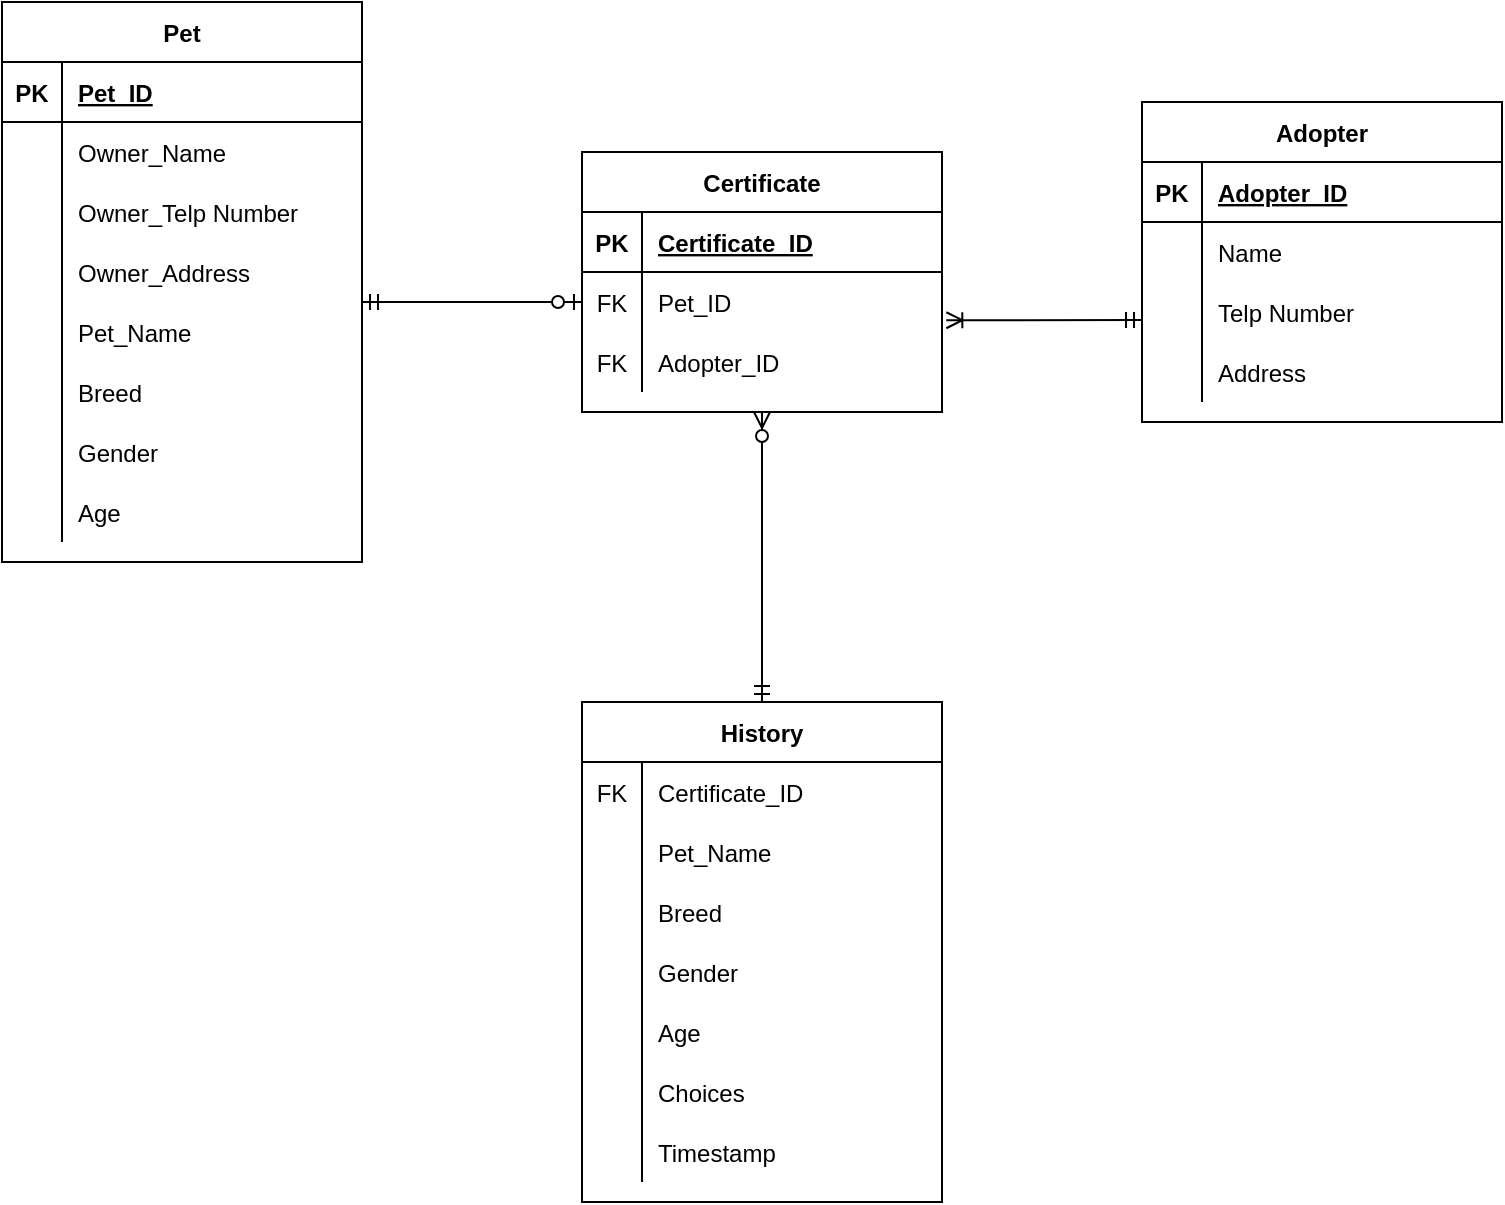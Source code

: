 <mxfile version="15.9.6" type="github" pages="2"><diagram id="2J634cxyii3OIA9NPOQA" name="Page-1"><mxGraphModel dx="1564" dy="936" grid="1" gridSize="10" guides="1" tooltips="1" connect="1" arrows="1" fold="1" page="1" pageScale="1" pageWidth="850" pageHeight="1100" math="0" shadow="0"><root><mxCell id="0"/><mxCell id="1" parent="0"/><mxCell id="9ehrHhDZK52EgDD9as42-1" value="Pet" style="shape=table;startSize=30;container=1;collapsible=1;childLayout=tableLayout;fixedRows=1;rowLines=0;fontStyle=1;align=center;resizeLast=1;" vertex="1" parent="1"><mxGeometry x="20" y="150" width="180" height="280" as="geometry"/></mxCell><mxCell id="9ehrHhDZK52EgDD9as42-2" value="" style="shape=partialRectangle;collapsible=0;dropTarget=0;pointerEvents=0;fillColor=none;top=0;left=0;bottom=1;right=0;points=[[0,0.5],[1,0.5]];portConstraint=eastwest;" vertex="1" parent="9ehrHhDZK52EgDD9as42-1"><mxGeometry y="30" width="180" height="30" as="geometry"/></mxCell><mxCell id="9ehrHhDZK52EgDD9as42-3" value="PK" style="shape=partialRectangle;connectable=0;fillColor=none;top=0;left=0;bottom=0;right=0;fontStyle=1;overflow=hidden;" vertex="1" parent="9ehrHhDZK52EgDD9as42-2"><mxGeometry width="30" height="30" as="geometry"><mxRectangle width="30" height="30" as="alternateBounds"/></mxGeometry></mxCell><mxCell id="9ehrHhDZK52EgDD9as42-4" value="Pet_ID" style="shape=partialRectangle;connectable=0;fillColor=none;top=0;left=0;bottom=0;right=0;align=left;spacingLeft=6;fontStyle=5;overflow=hidden;" vertex="1" parent="9ehrHhDZK52EgDD9as42-2"><mxGeometry x="30" width="150" height="30" as="geometry"><mxRectangle width="150" height="30" as="alternateBounds"/></mxGeometry></mxCell><mxCell id="9ehrHhDZK52EgDD9as42-5" style="shape=partialRectangle;collapsible=0;dropTarget=0;pointerEvents=0;fillColor=none;top=0;left=0;bottom=0;right=0;points=[[0,0.5],[1,0.5]];portConstraint=eastwest;" vertex="1" parent="9ehrHhDZK52EgDD9as42-1"><mxGeometry y="60" width="180" height="30" as="geometry"/></mxCell><mxCell id="9ehrHhDZK52EgDD9as42-6" value="" style="shape=partialRectangle;connectable=0;fillColor=none;top=0;left=0;bottom=0;right=0;editable=1;overflow=hidden;" vertex="1" parent="9ehrHhDZK52EgDD9as42-5"><mxGeometry width="30" height="30" as="geometry"><mxRectangle width="30" height="30" as="alternateBounds"/></mxGeometry></mxCell><mxCell id="9ehrHhDZK52EgDD9as42-7" value="Owner_Name" style="shape=partialRectangle;connectable=0;fillColor=none;top=0;left=0;bottom=0;right=0;align=left;spacingLeft=6;overflow=hidden;" vertex="1" parent="9ehrHhDZK52EgDD9as42-5"><mxGeometry x="30" width="150" height="30" as="geometry"><mxRectangle width="150" height="30" as="alternateBounds"/></mxGeometry></mxCell><mxCell id="9ehrHhDZK52EgDD9as42-8" style="shape=partialRectangle;collapsible=0;dropTarget=0;pointerEvents=0;fillColor=none;top=0;left=0;bottom=0;right=0;points=[[0,0.5],[1,0.5]];portConstraint=eastwest;" vertex="1" parent="9ehrHhDZK52EgDD9as42-1"><mxGeometry y="90" width="180" height="30" as="geometry"/></mxCell><mxCell id="9ehrHhDZK52EgDD9as42-9" style="shape=partialRectangle;connectable=0;fillColor=none;top=0;left=0;bottom=0;right=0;editable=1;overflow=hidden;" vertex="1" parent="9ehrHhDZK52EgDD9as42-8"><mxGeometry width="30" height="30" as="geometry"><mxRectangle width="30" height="30" as="alternateBounds"/></mxGeometry></mxCell><mxCell id="9ehrHhDZK52EgDD9as42-10" value="Owner_Telp Number" style="shape=partialRectangle;connectable=0;fillColor=none;top=0;left=0;bottom=0;right=0;align=left;spacingLeft=6;overflow=hidden;" vertex="1" parent="9ehrHhDZK52EgDD9as42-8"><mxGeometry x="30" width="150" height="30" as="geometry"><mxRectangle width="150" height="30" as="alternateBounds"/></mxGeometry></mxCell><mxCell id="9ehrHhDZK52EgDD9as42-11" style="shape=partialRectangle;collapsible=0;dropTarget=0;pointerEvents=0;fillColor=none;top=0;left=0;bottom=0;right=0;points=[[0,0.5],[1,0.5]];portConstraint=eastwest;" vertex="1" parent="9ehrHhDZK52EgDD9as42-1"><mxGeometry y="120" width="180" height="30" as="geometry"/></mxCell><mxCell id="9ehrHhDZK52EgDD9as42-12" style="shape=partialRectangle;connectable=0;fillColor=none;top=0;left=0;bottom=0;right=0;editable=1;overflow=hidden;" vertex="1" parent="9ehrHhDZK52EgDD9as42-11"><mxGeometry width="30" height="30" as="geometry"><mxRectangle width="30" height="30" as="alternateBounds"/></mxGeometry></mxCell><mxCell id="9ehrHhDZK52EgDD9as42-13" value="Owner_Address" style="shape=partialRectangle;connectable=0;fillColor=none;top=0;left=0;bottom=0;right=0;align=left;spacingLeft=6;overflow=hidden;" vertex="1" parent="9ehrHhDZK52EgDD9as42-11"><mxGeometry x="30" width="150" height="30" as="geometry"><mxRectangle width="150" height="30" as="alternateBounds"/></mxGeometry></mxCell><mxCell id="9ehrHhDZK52EgDD9as42-14" value="" style="shape=partialRectangle;collapsible=0;dropTarget=0;pointerEvents=0;fillColor=none;top=0;left=0;bottom=0;right=0;points=[[0,0.5],[1,0.5]];portConstraint=eastwest;" vertex="1" parent="9ehrHhDZK52EgDD9as42-1"><mxGeometry y="150" width="180" height="30" as="geometry"/></mxCell><mxCell id="9ehrHhDZK52EgDD9as42-15" value="" style="shape=partialRectangle;connectable=0;fillColor=none;top=0;left=0;bottom=0;right=0;editable=1;overflow=hidden;" vertex="1" parent="9ehrHhDZK52EgDD9as42-14"><mxGeometry width="30" height="30" as="geometry"><mxRectangle width="30" height="30" as="alternateBounds"/></mxGeometry></mxCell><mxCell id="9ehrHhDZK52EgDD9as42-16" value="Pet_Name" style="shape=partialRectangle;connectable=0;fillColor=none;top=0;left=0;bottom=0;right=0;align=left;spacingLeft=6;overflow=hidden;" vertex="1" parent="9ehrHhDZK52EgDD9as42-14"><mxGeometry x="30" width="150" height="30" as="geometry"><mxRectangle width="150" height="30" as="alternateBounds"/></mxGeometry></mxCell><mxCell id="9ehrHhDZK52EgDD9as42-17" value="" style="shape=partialRectangle;collapsible=0;dropTarget=0;pointerEvents=0;fillColor=none;top=0;left=0;bottom=0;right=0;points=[[0,0.5],[1,0.5]];portConstraint=eastwest;" vertex="1" parent="9ehrHhDZK52EgDD9as42-1"><mxGeometry y="180" width="180" height="30" as="geometry"/></mxCell><mxCell id="9ehrHhDZK52EgDD9as42-18" value="" style="shape=partialRectangle;connectable=0;fillColor=none;top=0;left=0;bottom=0;right=0;editable=1;overflow=hidden;" vertex="1" parent="9ehrHhDZK52EgDD9as42-17"><mxGeometry width="30" height="30" as="geometry"><mxRectangle width="30" height="30" as="alternateBounds"/></mxGeometry></mxCell><mxCell id="9ehrHhDZK52EgDD9as42-19" value="Breed" style="shape=partialRectangle;connectable=0;fillColor=none;top=0;left=0;bottom=0;right=0;align=left;spacingLeft=6;overflow=hidden;" vertex="1" parent="9ehrHhDZK52EgDD9as42-17"><mxGeometry x="30" width="150" height="30" as="geometry"><mxRectangle width="150" height="30" as="alternateBounds"/></mxGeometry></mxCell><mxCell id="9ehrHhDZK52EgDD9as42-20" value="" style="shape=partialRectangle;collapsible=0;dropTarget=0;pointerEvents=0;fillColor=none;top=0;left=0;bottom=0;right=0;points=[[0,0.5],[1,0.5]];portConstraint=eastwest;" vertex="1" parent="9ehrHhDZK52EgDD9as42-1"><mxGeometry y="210" width="180" height="30" as="geometry"/></mxCell><mxCell id="9ehrHhDZK52EgDD9as42-21" value="" style="shape=partialRectangle;connectable=0;fillColor=none;top=0;left=0;bottom=0;right=0;editable=1;overflow=hidden;" vertex="1" parent="9ehrHhDZK52EgDD9as42-20"><mxGeometry width="30" height="30" as="geometry"><mxRectangle width="30" height="30" as="alternateBounds"/></mxGeometry></mxCell><mxCell id="9ehrHhDZK52EgDD9as42-22" value="Gender" style="shape=partialRectangle;connectable=0;fillColor=none;top=0;left=0;bottom=0;right=0;align=left;spacingLeft=6;overflow=hidden;" vertex="1" parent="9ehrHhDZK52EgDD9as42-20"><mxGeometry x="30" width="150" height="30" as="geometry"><mxRectangle width="150" height="30" as="alternateBounds"/></mxGeometry></mxCell><mxCell id="9ehrHhDZK52EgDD9as42-23" style="shape=partialRectangle;collapsible=0;dropTarget=0;pointerEvents=0;fillColor=none;top=0;left=0;bottom=0;right=0;points=[[0,0.5],[1,0.5]];portConstraint=eastwest;" vertex="1" parent="9ehrHhDZK52EgDD9as42-1"><mxGeometry y="240" width="180" height="30" as="geometry"/></mxCell><mxCell id="9ehrHhDZK52EgDD9as42-24" style="shape=partialRectangle;connectable=0;fillColor=none;top=0;left=0;bottom=0;right=0;editable=1;overflow=hidden;" vertex="1" parent="9ehrHhDZK52EgDD9as42-23"><mxGeometry width="30" height="30" as="geometry"><mxRectangle width="30" height="30" as="alternateBounds"/></mxGeometry></mxCell><mxCell id="9ehrHhDZK52EgDD9as42-25" value="Age" style="shape=partialRectangle;connectable=0;fillColor=none;top=0;left=0;bottom=0;right=0;align=left;spacingLeft=6;overflow=hidden;" vertex="1" parent="9ehrHhDZK52EgDD9as42-23"><mxGeometry x="30" width="150" height="30" as="geometry"><mxRectangle width="150" height="30" as="alternateBounds"/></mxGeometry></mxCell><mxCell id="9ehrHhDZK52EgDD9as42-26" value="Adopter" style="shape=table;startSize=30;container=1;collapsible=1;childLayout=tableLayout;fixedRows=1;rowLines=0;fontStyle=1;align=center;resizeLast=1;" vertex="1" parent="1"><mxGeometry x="590" y="200" width="180" height="160" as="geometry"/></mxCell><mxCell id="9ehrHhDZK52EgDD9as42-27" value="" style="shape=partialRectangle;collapsible=0;dropTarget=0;pointerEvents=0;fillColor=none;top=0;left=0;bottom=1;right=0;points=[[0,0.5],[1,0.5]];portConstraint=eastwest;" vertex="1" parent="9ehrHhDZK52EgDD9as42-26"><mxGeometry y="30" width="180" height="30" as="geometry"/></mxCell><mxCell id="9ehrHhDZK52EgDD9as42-28" value="PK" style="shape=partialRectangle;connectable=0;fillColor=none;top=0;left=0;bottom=0;right=0;fontStyle=1;overflow=hidden;" vertex="1" parent="9ehrHhDZK52EgDD9as42-27"><mxGeometry width="30" height="30" as="geometry"><mxRectangle width="30" height="30" as="alternateBounds"/></mxGeometry></mxCell><mxCell id="9ehrHhDZK52EgDD9as42-29" value="Adopter_ID" style="shape=partialRectangle;connectable=0;fillColor=none;top=0;left=0;bottom=0;right=0;align=left;spacingLeft=6;fontStyle=5;overflow=hidden;" vertex="1" parent="9ehrHhDZK52EgDD9as42-27"><mxGeometry x="30" width="150" height="30" as="geometry"><mxRectangle width="150" height="30" as="alternateBounds"/></mxGeometry></mxCell><mxCell id="9ehrHhDZK52EgDD9as42-30" value="" style="shape=partialRectangle;collapsible=0;dropTarget=0;pointerEvents=0;fillColor=none;top=0;left=0;bottom=0;right=0;points=[[0,0.5],[1,0.5]];portConstraint=eastwest;" vertex="1" parent="9ehrHhDZK52EgDD9as42-26"><mxGeometry y="60" width="180" height="30" as="geometry"/></mxCell><mxCell id="9ehrHhDZK52EgDD9as42-31" value="" style="shape=partialRectangle;connectable=0;fillColor=none;top=0;left=0;bottom=0;right=0;editable=1;overflow=hidden;" vertex="1" parent="9ehrHhDZK52EgDD9as42-30"><mxGeometry width="30" height="30" as="geometry"><mxRectangle width="30" height="30" as="alternateBounds"/></mxGeometry></mxCell><mxCell id="9ehrHhDZK52EgDD9as42-32" value="Name" style="shape=partialRectangle;connectable=0;fillColor=none;top=0;left=0;bottom=0;right=0;align=left;spacingLeft=6;overflow=hidden;" vertex="1" parent="9ehrHhDZK52EgDD9as42-30"><mxGeometry x="30" width="150" height="30" as="geometry"><mxRectangle width="150" height="30" as="alternateBounds"/></mxGeometry></mxCell><mxCell id="9ehrHhDZK52EgDD9as42-33" value="" style="shape=partialRectangle;collapsible=0;dropTarget=0;pointerEvents=0;fillColor=none;top=0;left=0;bottom=0;right=0;points=[[0,0.5],[1,0.5]];portConstraint=eastwest;" vertex="1" parent="9ehrHhDZK52EgDD9as42-26"><mxGeometry y="90" width="180" height="30" as="geometry"/></mxCell><mxCell id="9ehrHhDZK52EgDD9as42-34" value="" style="shape=partialRectangle;connectable=0;fillColor=none;top=0;left=0;bottom=0;right=0;editable=1;overflow=hidden;" vertex="1" parent="9ehrHhDZK52EgDD9as42-33"><mxGeometry width="30" height="30" as="geometry"><mxRectangle width="30" height="30" as="alternateBounds"/></mxGeometry></mxCell><mxCell id="9ehrHhDZK52EgDD9as42-35" value="Telp Number" style="shape=partialRectangle;connectable=0;fillColor=none;top=0;left=0;bottom=0;right=0;align=left;spacingLeft=6;overflow=hidden;" vertex="1" parent="9ehrHhDZK52EgDD9as42-33"><mxGeometry x="30" width="150" height="30" as="geometry"><mxRectangle width="150" height="30" as="alternateBounds"/></mxGeometry></mxCell><mxCell id="9ehrHhDZK52EgDD9as42-36" value="" style="shape=partialRectangle;collapsible=0;dropTarget=0;pointerEvents=0;fillColor=none;top=0;left=0;bottom=0;right=0;points=[[0,0.5],[1,0.5]];portConstraint=eastwest;" vertex="1" parent="9ehrHhDZK52EgDD9as42-26"><mxGeometry y="120" width="180" height="30" as="geometry"/></mxCell><mxCell id="9ehrHhDZK52EgDD9as42-37" value="" style="shape=partialRectangle;connectable=0;fillColor=none;top=0;left=0;bottom=0;right=0;editable=1;overflow=hidden;" vertex="1" parent="9ehrHhDZK52EgDD9as42-36"><mxGeometry width="30" height="30" as="geometry"><mxRectangle width="30" height="30" as="alternateBounds"/></mxGeometry></mxCell><mxCell id="9ehrHhDZK52EgDD9as42-38" value="Address" style="shape=partialRectangle;connectable=0;fillColor=none;top=0;left=0;bottom=0;right=0;align=left;spacingLeft=6;overflow=hidden;" vertex="1" parent="9ehrHhDZK52EgDD9as42-36"><mxGeometry x="30" width="150" height="30" as="geometry"><mxRectangle width="150" height="30" as="alternateBounds"/></mxGeometry></mxCell><mxCell id="9ehrHhDZK52EgDD9as42-39" value="History" style="shape=table;startSize=30;container=1;collapsible=1;childLayout=tableLayout;fixedRows=1;rowLines=0;fontStyle=1;align=center;resizeLast=1;" vertex="1" parent="1"><mxGeometry x="310" y="500" width="180" height="250" as="geometry"/></mxCell><mxCell id="9ehrHhDZK52EgDD9as42-40" style="shape=partialRectangle;collapsible=0;dropTarget=0;pointerEvents=0;fillColor=none;top=0;left=0;bottom=0;right=0;points=[[0,0.5],[1,0.5]];portConstraint=eastwest;" vertex="1" parent="9ehrHhDZK52EgDD9as42-39"><mxGeometry y="30" width="180" height="30" as="geometry"/></mxCell><mxCell id="9ehrHhDZK52EgDD9as42-41" value="FK" style="shape=partialRectangle;connectable=0;fillColor=none;top=0;left=0;bottom=0;right=0;editable=1;overflow=hidden;" vertex="1" parent="9ehrHhDZK52EgDD9as42-40"><mxGeometry width="30" height="30" as="geometry"><mxRectangle width="30" height="30" as="alternateBounds"/></mxGeometry></mxCell><mxCell id="9ehrHhDZK52EgDD9as42-42" value="Certificate_ID" style="shape=partialRectangle;connectable=0;fillColor=none;top=0;left=0;bottom=0;right=0;align=left;spacingLeft=6;overflow=hidden;" vertex="1" parent="9ehrHhDZK52EgDD9as42-40"><mxGeometry x="30" width="150" height="30" as="geometry"><mxRectangle width="150" height="30" as="alternateBounds"/></mxGeometry></mxCell><mxCell id="9ehrHhDZK52EgDD9as42-43" value="" style="shape=partialRectangle;collapsible=0;dropTarget=0;pointerEvents=0;fillColor=none;top=0;left=0;bottom=0;right=0;points=[[0,0.5],[1,0.5]];portConstraint=eastwest;" vertex="1" parent="9ehrHhDZK52EgDD9as42-39"><mxGeometry y="60" width="180" height="30" as="geometry"/></mxCell><mxCell id="9ehrHhDZK52EgDD9as42-44" value="" style="shape=partialRectangle;connectable=0;fillColor=none;top=0;left=0;bottom=0;right=0;editable=1;overflow=hidden;" vertex="1" parent="9ehrHhDZK52EgDD9as42-43"><mxGeometry width="30" height="30" as="geometry"><mxRectangle width="30" height="30" as="alternateBounds"/></mxGeometry></mxCell><mxCell id="9ehrHhDZK52EgDD9as42-45" value="Pet_Name" style="shape=partialRectangle;connectable=0;fillColor=none;top=0;left=0;bottom=0;right=0;align=left;spacingLeft=6;overflow=hidden;" vertex="1" parent="9ehrHhDZK52EgDD9as42-43"><mxGeometry x="30" width="150" height="30" as="geometry"><mxRectangle width="150" height="30" as="alternateBounds"/></mxGeometry></mxCell><mxCell id="9ehrHhDZK52EgDD9as42-46" value="" style="shape=partialRectangle;collapsible=0;dropTarget=0;pointerEvents=0;fillColor=none;top=0;left=0;bottom=0;right=0;points=[[0,0.5],[1,0.5]];portConstraint=eastwest;" vertex="1" parent="9ehrHhDZK52EgDD9as42-39"><mxGeometry y="90" width="180" height="30" as="geometry"/></mxCell><mxCell id="9ehrHhDZK52EgDD9as42-47" value="" style="shape=partialRectangle;connectable=0;fillColor=none;top=0;left=0;bottom=0;right=0;editable=1;overflow=hidden;" vertex="1" parent="9ehrHhDZK52EgDD9as42-46"><mxGeometry width="30" height="30" as="geometry"><mxRectangle width="30" height="30" as="alternateBounds"/></mxGeometry></mxCell><mxCell id="9ehrHhDZK52EgDD9as42-48" value="Breed" style="shape=partialRectangle;connectable=0;fillColor=none;top=0;left=0;bottom=0;right=0;align=left;spacingLeft=6;overflow=hidden;" vertex="1" parent="9ehrHhDZK52EgDD9as42-46"><mxGeometry x="30" width="150" height="30" as="geometry"><mxRectangle width="150" height="30" as="alternateBounds"/></mxGeometry></mxCell><mxCell id="9ehrHhDZK52EgDD9as42-49" value="" style="shape=partialRectangle;collapsible=0;dropTarget=0;pointerEvents=0;fillColor=none;top=0;left=0;bottom=0;right=0;points=[[0,0.5],[1,0.5]];portConstraint=eastwest;" vertex="1" parent="9ehrHhDZK52EgDD9as42-39"><mxGeometry y="120" width="180" height="30" as="geometry"/></mxCell><mxCell id="9ehrHhDZK52EgDD9as42-50" value="" style="shape=partialRectangle;connectable=0;fillColor=none;top=0;left=0;bottom=0;right=0;editable=1;overflow=hidden;" vertex="1" parent="9ehrHhDZK52EgDD9as42-49"><mxGeometry width="30" height="30" as="geometry"><mxRectangle width="30" height="30" as="alternateBounds"/></mxGeometry></mxCell><mxCell id="9ehrHhDZK52EgDD9as42-51" value="Gender" style="shape=partialRectangle;connectable=0;fillColor=none;top=0;left=0;bottom=0;right=0;align=left;spacingLeft=6;overflow=hidden;" vertex="1" parent="9ehrHhDZK52EgDD9as42-49"><mxGeometry x="30" width="150" height="30" as="geometry"><mxRectangle width="150" height="30" as="alternateBounds"/></mxGeometry></mxCell><mxCell id="9ehrHhDZK52EgDD9as42-52" style="shape=partialRectangle;collapsible=0;dropTarget=0;pointerEvents=0;fillColor=none;top=0;left=0;bottom=0;right=0;points=[[0,0.5],[1,0.5]];portConstraint=eastwest;" vertex="1" parent="9ehrHhDZK52EgDD9as42-39"><mxGeometry y="150" width="180" height="30" as="geometry"/></mxCell><mxCell id="9ehrHhDZK52EgDD9as42-53" style="shape=partialRectangle;connectable=0;fillColor=none;top=0;left=0;bottom=0;right=0;editable=1;overflow=hidden;" vertex="1" parent="9ehrHhDZK52EgDD9as42-52"><mxGeometry width="30" height="30" as="geometry"><mxRectangle width="30" height="30" as="alternateBounds"/></mxGeometry></mxCell><mxCell id="9ehrHhDZK52EgDD9as42-54" value="Age" style="shape=partialRectangle;connectable=0;fillColor=none;top=0;left=0;bottom=0;right=0;align=left;spacingLeft=6;overflow=hidden;" vertex="1" parent="9ehrHhDZK52EgDD9as42-52"><mxGeometry x="30" width="150" height="30" as="geometry"><mxRectangle width="150" height="30" as="alternateBounds"/></mxGeometry></mxCell><mxCell id="9ehrHhDZK52EgDD9as42-55" style="shape=partialRectangle;collapsible=0;dropTarget=0;pointerEvents=0;fillColor=none;top=0;left=0;bottom=0;right=0;points=[[0,0.5],[1,0.5]];portConstraint=eastwest;" vertex="1" parent="9ehrHhDZK52EgDD9as42-39"><mxGeometry y="180" width="180" height="30" as="geometry"/></mxCell><mxCell id="9ehrHhDZK52EgDD9as42-56" style="shape=partialRectangle;connectable=0;fillColor=none;top=0;left=0;bottom=0;right=0;editable=1;overflow=hidden;" vertex="1" parent="9ehrHhDZK52EgDD9as42-55"><mxGeometry width="30" height="30" as="geometry"><mxRectangle width="30" height="30" as="alternateBounds"/></mxGeometry></mxCell><mxCell id="9ehrHhDZK52EgDD9as42-57" value="Choices" style="shape=partialRectangle;connectable=0;fillColor=none;top=0;left=0;bottom=0;right=0;align=left;spacingLeft=6;overflow=hidden;" vertex="1" parent="9ehrHhDZK52EgDD9as42-55"><mxGeometry x="30" width="150" height="30" as="geometry"><mxRectangle width="150" height="30" as="alternateBounds"/></mxGeometry></mxCell><mxCell id="9ehrHhDZK52EgDD9as42-58" style="shape=partialRectangle;collapsible=0;dropTarget=0;pointerEvents=0;fillColor=none;top=0;left=0;bottom=0;right=0;points=[[0,0.5],[1,0.5]];portConstraint=eastwest;" vertex="1" parent="9ehrHhDZK52EgDD9as42-39"><mxGeometry y="210" width="180" height="30" as="geometry"/></mxCell><mxCell id="9ehrHhDZK52EgDD9as42-59" style="shape=partialRectangle;connectable=0;fillColor=none;top=0;left=0;bottom=0;right=0;editable=1;overflow=hidden;" vertex="1" parent="9ehrHhDZK52EgDD9as42-58"><mxGeometry width="30" height="30" as="geometry"><mxRectangle width="30" height="30" as="alternateBounds"/></mxGeometry></mxCell><mxCell id="9ehrHhDZK52EgDD9as42-60" value="Timestamp" style="shape=partialRectangle;connectable=0;fillColor=none;top=0;left=0;bottom=0;right=0;align=left;spacingLeft=6;overflow=hidden;" vertex="1" parent="9ehrHhDZK52EgDD9as42-58"><mxGeometry x="30" width="150" height="30" as="geometry"><mxRectangle width="150" height="30" as="alternateBounds"/></mxGeometry></mxCell><mxCell id="9ehrHhDZK52EgDD9as42-61" value="Certificate" style="shape=table;startSize=30;container=1;collapsible=1;childLayout=tableLayout;fixedRows=1;rowLines=0;fontStyle=1;align=center;resizeLast=1;" vertex="1" parent="1"><mxGeometry x="310" y="225" width="180" height="130" as="geometry"/></mxCell><mxCell id="9ehrHhDZK52EgDD9as42-62" value="" style="shape=partialRectangle;collapsible=0;dropTarget=0;pointerEvents=0;fillColor=none;top=0;left=0;bottom=1;right=0;points=[[0,0.5],[1,0.5]];portConstraint=eastwest;" vertex="1" parent="9ehrHhDZK52EgDD9as42-61"><mxGeometry y="30" width="180" height="30" as="geometry"/></mxCell><mxCell id="9ehrHhDZK52EgDD9as42-63" value="PK" style="shape=partialRectangle;connectable=0;fillColor=none;top=0;left=0;bottom=0;right=0;fontStyle=1;overflow=hidden;" vertex="1" parent="9ehrHhDZK52EgDD9as42-62"><mxGeometry width="30" height="30" as="geometry"><mxRectangle width="30" height="30" as="alternateBounds"/></mxGeometry></mxCell><mxCell id="9ehrHhDZK52EgDD9as42-64" value="Certificate_ID" style="shape=partialRectangle;connectable=0;fillColor=none;top=0;left=0;bottom=0;right=0;align=left;spacingLeft=6;fontStyle=5;overflow=hidden;" vertex="1" parent="9ehrHhDZK52EgDD9as42-62"><mxGeometry x="30" width="150" height="30" as="geometry"><mxRectangle width="150" height="30" as="alternateBounds"/></mxGeometry></mxCell><mxCell id="9ehrHhDZK52EgDD9as42-65" value="" style="shape=partialRectangle;collapsible=0;dropTarget=0;pointerEvents=0;fillColor=none;top=0;left=0;bottom=0;right=0;points=[[0,0.5],[1,0.5]];portConstraint=eastwest;" vertex="1" parent="9ehrHhDZK52EgDD9as42-61"><mxGeometry y="60" width="180" height="30" as="geometry"/></mxCell><mxCell id="9ehrHhDZK52EgDD9as42-66" value="FK" style="shape=partialRectangle;connectable=0;fillColor=none;top=0;left=0;bottom=0;right=0;editable=1;overflow=hidden;" vertex="1" parent="9ehrHhDZK52EgDD9as42-65"><mxGeometry width="30" height="30" as="geometry"><mxRectangle width="30" height="30" as="alternateBounds"/></mxGeometry></mxCell><mxCell id="9ehrHhDZK52EgDD9as42-67" value="Pet_ID" style="shape=partialRectangle;connectable=0;fillColor=none;top=0;left=0;bottom=0;right=0;align=left;spacingLeft=6;overflow=hidden;" vertex="1" parent="9ehrHhDZK52EgDD9as42-65"><mxGeometry x="30" width="150" height="30" as="geometry"><mxRectangle width="150" height="30" as="alternateBounds"/></mxGeometry></mxCell><mxCell id="9ehrHhDZK52EgDD9as42-68" value="" style="shape=partialRectangle;collapsible=0;dropTarget=0;pointerEvents=0;fillColor=none;top=0;left=0;bottom=0;right=0;points=[[0,0.5],[1,0.5]];portConstraint=eastwest;" vertex="1" parent="9ehrHhDZK52EgDD9as42-61"><mxGeometry y="90" width="180" height="30" as="geometry"/></mxCell><mxCell id="9ehrHhDZK52EgDD9as42-69" value="FK" style="shape=partialRectangle;connectable=0;fillColor=none;top=0;left=0;bottom=0;right=0;editable=1;overflow=hidden;" vertex="1" parent="9ehrHhDZK52EgDD9as42-68"><mxGeometry width="30" height="30" as="geometry"><mxRectangle width="30" height="30" as="alternateBounds"/></mxGeometry></mxCell><mxCell id="9ehrHhDZK52EgDD9as42-70" value="Adopter_ID" style="shape=partialRectangle;connectable=0;fillColor=none;top=0;left=0;bottom=0;right=0;align=left;spacingLeft=6;overflow=hidden;" vertex="1" parent="9ehrHhDZK52EgDD9as42-68"><mxGeometry x="30" width="150" height="30" as="geometry"><mxRectangle width="150" height="30" as="alternateBounds"/></mxGeometry></mxCell><mxCell id="9ehrHhDZK52EgDD9as42-71" value="" style="fontSize=12;html=1;endArrow=ERzeroToOne;startArrow=ERmandOne;rounded=0;entryX=0;entryY=0.5;entryDx=0;entryDy=0;" edge="1" parent="1" target="9ehrHhDZK52EgDD9as42-65"><mxGeometry width="100" height="100" relative="1" as="geometry"><mxPoint x="200" y="300" as="sourcePoint"/><mxPoint x="420" y="180" as="targetPoint"/></mxGeometry></mxCell><mxCell id="9ehrHhDZK52EgDD9as42-72" value="" style="fontSize=12;html=1;endArrow=ERoneToMany;startArrow=ERmandOne;rounded=0;entryX=1.012;entryY=0.804;entryDx=0;entryDy=0;entryPerimeter=0;" edge="1" parent="1" target="9ehrHhDZK52EgDD9as42-65"><mxGeometry width="100" height="100" relative="1" as="geometry"><mxPoint x="590" y="309" as="sourcePoint"/><mxPoint x="590" y="210" as="targetPoint"/></mxGeometry></mxCell><mxCell id="9ehrHhDZK52EgDD9as42-73" value="" style="fontSize=12;html=1;endArrow=ERzeroToMany;startArrow=ERmandOne;rounded=0;exitX=0.5;exitY=0;exitDx=0;exitDy=0;entryX=0.5;entryY=1;entryDx=0;entryDy=0;" edge="1" parent="1" source="9ehrHhDZK52EgDD9as42-39" target="9ehrHhDZK52EgDD9as42-61"><mxGeometry width="100" height="100" relative="1" as="geometry"><mxPoint x="380" y="480" as="sourcePoint"/><mxPoint x="300" y="400" as="targetPoint"/></mxGeometry></mxCell></root></mxGraphModel></diagram><diagram id="evFEgjBao5wfJKTuTbFj" name="Page-2"><mxGraphModel dx="2414" dy="936" grid="1" gridSize="10" guides="1" tooltips="1" connect="1" arrows="1" fold="1" page="1" pageScale="1" pageWidth="850" pageHeight="1100" math="0" shadow="0"><root><mxCell id="n9HTW4S1U68KLIDgizo6-0"/><mxCell id="n9HTW4S1U68KLIDgizo6-1" parent="n9HTW4S1U68KLIDgizo6-0"/><mxCell id="0QgfkrtzCJW_Zw9muQF2-0" value="&lt;u&gt;&lt;b&gt;&lt;font style=&quot;font-size: 14px&quot;&gt;Pet_ID&lt;/font&gt;&lt;/b&gt;&lt;/u&gt;" style="rounded=0;whiteSpace=wrap;html=1;" vertex="1" parent="n9HTW4S1U68KLIDgizo6-1"><mxGeometry x="110" y="190" width="120" height="60" as="geometry"/></mxCell><mxCell id="0QgfkrtzCJW_Zw9muQF2-1" value="&lt;font style=&quot;font-size: 14px&quot;&gt;Pet_Name&lt;/font&gt;" style="rounded=0;whiteSpace=wrap;html=1;" vertex="1" parent="n9HTW4S1U68KLIDgizo6-1"><mxGeometry x="590" y="190" width="120" height="60" as="geometry"/></mxCell><mxCell id="0QgfkrtzCJW_Zw9muQF2-2" value="&lt;font style=&quot;font-size: 14px&quot;&gt;Breed&lt;/font&gt;" style="rounded=0;whiteSpace=wrap;html=1;" vertex="1" parent="n9HTW4S1U68KLIDgizo6-1"><mxGeometry x="710" y="190" width="120" height="60" as="geometry"/></mxCell><mxCell id="0QgfkrtzCJW_Zw9muQF2-3" value="&lt;font style=&quot;font-size: 14px&quot;&gt;Gender&lt;/font&gt;" style="rounded=0;whiteSpace=wrap;html=1;" vertex="1" parent="n9HTW4S1U68KLIDgizo6-1"><mxGeometry x="830" y="190" width="120" height="60" as="geometry"/></mxCell><mxCell id="0QgfkrtzCJW_Zw9muQF2-4" value="&lt;span style=&quot;font-size: 14px&quot;&gt;Age&lt;/span&gt;" style="rounded=0;whiteSpace=wrap;html=1;" vertex="1" parent="n9HTW4S1U68KLIDgizo6-1"><mxGeometry x="950" y="190" width="120" height="60" as="geometry"/></mxCell><mxCell id="0QgfkrtzCJW_Zw9muQF2-5" value="&lt;span style=&quot;font-size: 14px&quot;&gt;&lt;b&gt;&lt;u&gt;Adopter_ID&lt;/u&gt;&lt;/b&gt;&lt;/span&gt;" style="rounded=0;whiteSpace=wrap;html=1;" vertex="1" parent="n9HTW4S1U68KLIDgizo6-1"><mxGeometry x="110" y="310" width="120" height="60" as="geometry"/></mxCell><mxCell id="0QgfkrtzCJW_Zw9muQF2-6" value="&lt;font style=&quot;font-size: 14px&quot;&gt;Name&lt;/font&gt;" style="rounded=0;whiteSpace=wrap;html=1;" vertex="1" parent="n9HTW4S1U68KLIDgizo6-1"><mxGeometry x="230" y="310" width="120" height="60" as="geometry"/></mxCell><mxCell id="0QgfkrtzCJW_Zw9muQF2-7" value="&lt;font style=&quot;font-size: 14px&quot;&gt;Telp Number&lt;/font&gt;" style="rounded=0;whiteSpace=wrap;html=1;" vertex="1" parent="n9HTW4S1U68KLIDgizo6-1"><mxGeometry x="350" y="310" width="120" height="60" as="geometry"/></mxCell><mxCell id="0QgfkrtzCJW_Zw9muQF2-8" value="&lt;span style=&quot;font-size: 14px&quot;&gt;Address&lt;/span&gt;" style="rounded=0;whiteSpace=wrap;html=1;" vertex="1" parent="n9HTW4S1U68KLIDgizo6-1"><mxGeometry x="470" y="310" width="120" height="60" as="geometry"/></mxCell><mxCell id="0QgfkrtzCJW_Zw9muQF2-9" value="&lt;u&gt;&lt;font style=&quot;font-size: 14px&quot;&gt;&lt;b&gt;History&lt;/b&gt;&lt;/font&gt;&lt;/u&gt;" style="rounded=0;whiteSpace=wrap;html=1;" vertex="1" parent="n9HTW4S1U68KLIDgizo6-1"><mxGeometry x="110" y="540" width="120" height="60" as="geometry"/></mxCell><mxCell id="0QgfkrtzCJW_Zw9muQF2-10" value="&lt;span style=&quot;font-size: 14px&quot;&gt;Timestamps&lt;/span&gt;" style="rounded=0;whiteSpace=wrap;html=1;" vertex="1" parent="n9HTW4S1U68KLIDgizo6-1"><mxGeometry x="950" y="540" width="120" height="60" as="geometry"/></mxCell><mxCell id="0QgfkrtzCJW_Zw9muQF2-11" value="&lt;font style=&quot;font-size: 14px&quot;&gt;Owner_Name&lt;/font&gt;" style="rounded=0;whiteSpace=wrap;html=1;" vertex="1" parent="n9HTW4S1U68KLIDgizo6-1"><mxGeometry x="230" y="190" width="120" height="60" as="geometry"/></mxCell><mxCell id="0QgfkrtzCJW_Zw9muQF2-12" value="&lt;font style=&quot;font-size: 14px&quot;&gt;Owner_Telp Number&lt;/font&gt;" style="rounded=0;whiteSpace=wrap;html=1;" vertex="1" parent="n9HTW4S1U68KLIDgizo6-1"><mxGeometry x="350" y="190" width="120" height="60" as="geometry"/></mxCell><mxCell id="0QgfkrtzCJW_Zw9muQF2-13" value="&lt;font style=&quot;font-size: 14px&quot;&gt;Owner_Address&lt;/font&gt;" style="rounded=0;whiteSpace=wrap;html=1;" vertex="1" parent="n9HTW4S1U68KLIDgizo6-1"><mxGeometry x="470" y="190" width="120" height="60" as="geometry"/></mxCell><mxCell id="0QgfkrtzCJW_Zw9muQF2-14" value="&lt;font style=&quot;font-size: 14px&quot;&gt;Pet_Name&lt;/font&gt;" style="rounded=0;whiteSpace=wrap;html=1;" vertex="1" parent="n9HTW4S1U68KLIDgizo6-1"><mxGeometry x="350" y="540" width="120" height="60" as="geometry"/></mxCell><mxCell id="0QgfkrtzCJW_Zw9muQF2-15" value="&lt;font style=&quot;font-size: 14px&quot;&gt;Breed&lt;/font&gt;" style="rounded=0;whiteSpace=wrap;html=1;" vertex="1" parent="n9HTW4S1U68KLIDgizo6-1"><mxGeometry x="470" y="540" width="120" height="60" as="geometry"/></mxCell><mxCell id="0QgfkrtzCJW_Zw9muQF2-16" value="&lt;font style=&quot;font-size: 14px&quot;&gt;Gender&lt;/font&gt;" style="rounded=0;whiteSpace=wrap;html=1;" vertex="1" parent="n9HTW4S1U68KLIDgizo6-1"><mxGeometry x="590" y="540" width="120" height="60" as="geometry"/></mxCell><mxCell id="0QgfkrtzCJW_Zw9muQF2-17" value="&lt;span style=&quot;font-size: 14px&quot;&gt;Age&lt;/span&gt;" style="rounded=0;whiteSpace=wrap;html=1;" vertex="1" parent="n9HTW4S1U68KLIDgizo6-1"><mxGeometry x="710" y="540" width="120" height="60" as="geometry"/></mxCell><mxCell id="0QgfkrtzCJW_Zw9muQF2-18" value="&lt;span style=&quot;font-size: 14px&quot;&gt;Choices&lt;/span&gt;" style="rounded=0;whiteSpace=wrap;html=1;" vertex="1" parent="n9HTW4S1U68KLIDgizo6-1"><mxGeometry x="830" y="540" width="120" height="60" as="geometry"/></mxCell><mxCell id="0QgfkrtzCJW_Zw9muQF2-19" style="edgeStyle=orthogonalEdgeStyle;rounded=0;orthogonalLoop=1;jettySize=auto;html=1;exitX=0.5;exitY=0;exitDx=0;exitDy=0;entryX=0.5;entryY=1;entryDx=0;entryDy=0;curved=1;" edge="1" parent="n9HTW4S1U68KLIDgizo6-1" source="0QgfkrtzCJW_Zw9muQF2-20" target="0QgfkrtzCJW_Zw9muQF2-21"><mxGeometry relative="1" as="geometry"/></mxCell><mxCell id="0QgfkrtzCJW_Zw9muQF2-20" value="&lt;font style=&quot;font-size: 14px&quot;&gt;&lt;u&gt;Certificate_ID&lt;/u&gt;&lt;/font&gt;" style="rounded=0;whiteSpace=wrap;html=1;" vertex="1" parent="n9HTW4S1U68KLIDgizo6-1"><mxGeometry x="230" y="540" width="120" height="60" as="geometry"/></mxCell><mxCell id="0QgfkrtzCJW_Zw9muQF2-21" value="&lt;span style=&quot;font-size: 14px&quot;&gt;&lt;b&gt;&lt;u&gt;Certificate_ID&lt;/u&gt;&lt;/b&gt;&lt;/span&gt;" style="rounded=0;whiteSpace=wrap;html=1;" vertex="1" parent="n9HTW4S1U68KLIDgizo6-1"><mxGeometry x="110" y="420" width="120" height="60" as="geometry"/></mxCell><mxCell id="0QgfkrtzCJW_Zw9muQF2-22" style="edgeStyle=orthogonalEdgeStyle;curved=1;rounded=0;orthogonalLoop=1;jettySize=auto;html=1;exitX=0.5;exitY=0;exitDx=0;exitDy=0;entryX=0;entryY=0.5;entryDx=0;entryDy=0;" edge="1" parent="n9HTW4S1U68KLIDgizo6-1" source="0QgfkrtzCJW_Zw9muQF2-23" target="0QgfkrtzCJW_Zw9muQF2-0"><mxGeometry relative="1" as="geometry"><Array as="points"><mxPoint x="290" y="400"/><mxPoint x="-10" y="400"/><mxPoint x="-10" y="220"/></Array></mxGeometry></mxCell><mxCell id="0QgfkrtzCJW_Zw9muQF2-23" value="&lt;u&gt;&lt;font style=&quot;font-size: 14px&quot;&gt;Pet_ID&lt;/font&gt;&lt;/u&gt;" style="rounded=0;whiteSpace=wrap;html=1;" vertex="1" parent="n9HTW4S1U68KLIDgizo6-1"><mxGeometry x="230" y="420" width="120" height="60" as="geometry"/></mxCell><mxCell id="0QgfkrtzCJW_Zw9muQF2-24" style="edgeStyle=orthogonalEdgeStyle;curved=1;rounded=0;orthogonalLoop=1;jettySize=auto;html=1;exitX=0.5;exitY=0;exitDx=0;exitDy=0;entryX=0.5;entryY=1;entryDx=0;entryDy=0;" edge="1" parent="n9HTW4S1U68KLIDgizo6-1" source="0QgfkrtzCJW_Zw9muQF2-25" target="0QgfkrtzCJW_Zw9muQF2-5"><mxGeometry relative="1" as="geometry"/></mxCell><mxCell id="0QgfkrtzCJW_Zw9muQF2-25" value="&lt;span style=&quot;font-size: 14px&quot;&gt;&lt;u&gt;Adopter_ID&lt;/u&gt;&lt;/span&gt;" style="rounded=0;whiteSpace=wrap;html=1;" vertex="1" parent="n9HTW4S1U68KLIDgizo6-1"><mxGeometry x="350" y="420" width="120" height="60" as="geometry"/></mxCell></root></mxGraphModel></diagram></mxfile>
